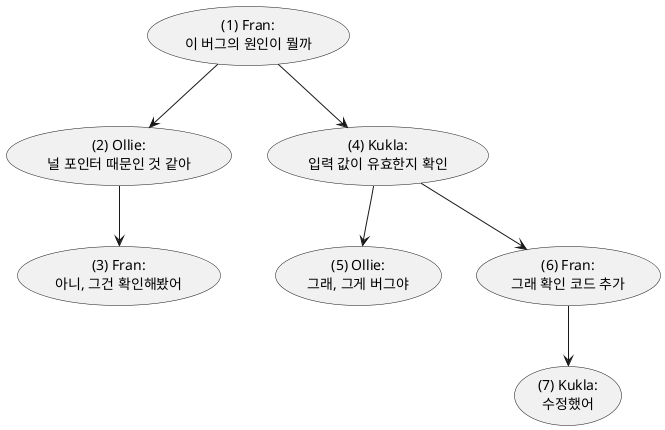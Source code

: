 @startuml
top to bottom direction
usecase "(1) Fran:\n이 버그의 원인이 뭘까" as 1
usecase "(2) Ollie:\n널 포인터 때문인 것 같아" as 2
usecase "(3) Fran:\n아니, 그건 확인해봤어" as 3
usecase "(4) Kukla:\n입력 값이 유효한지 확인" as 4
usecase "(5) Ollie:\n그래, 그게 버그야" as 5
usecase "(6) Fran:\n그래 확인 코드 추가" as 6
usecase "(7) Kukla:\n수정했어" as 7

1 --> 2
1 --> 4
2 --> 3
4 --> 5
4 --> 6
6 --> 7
@enduml